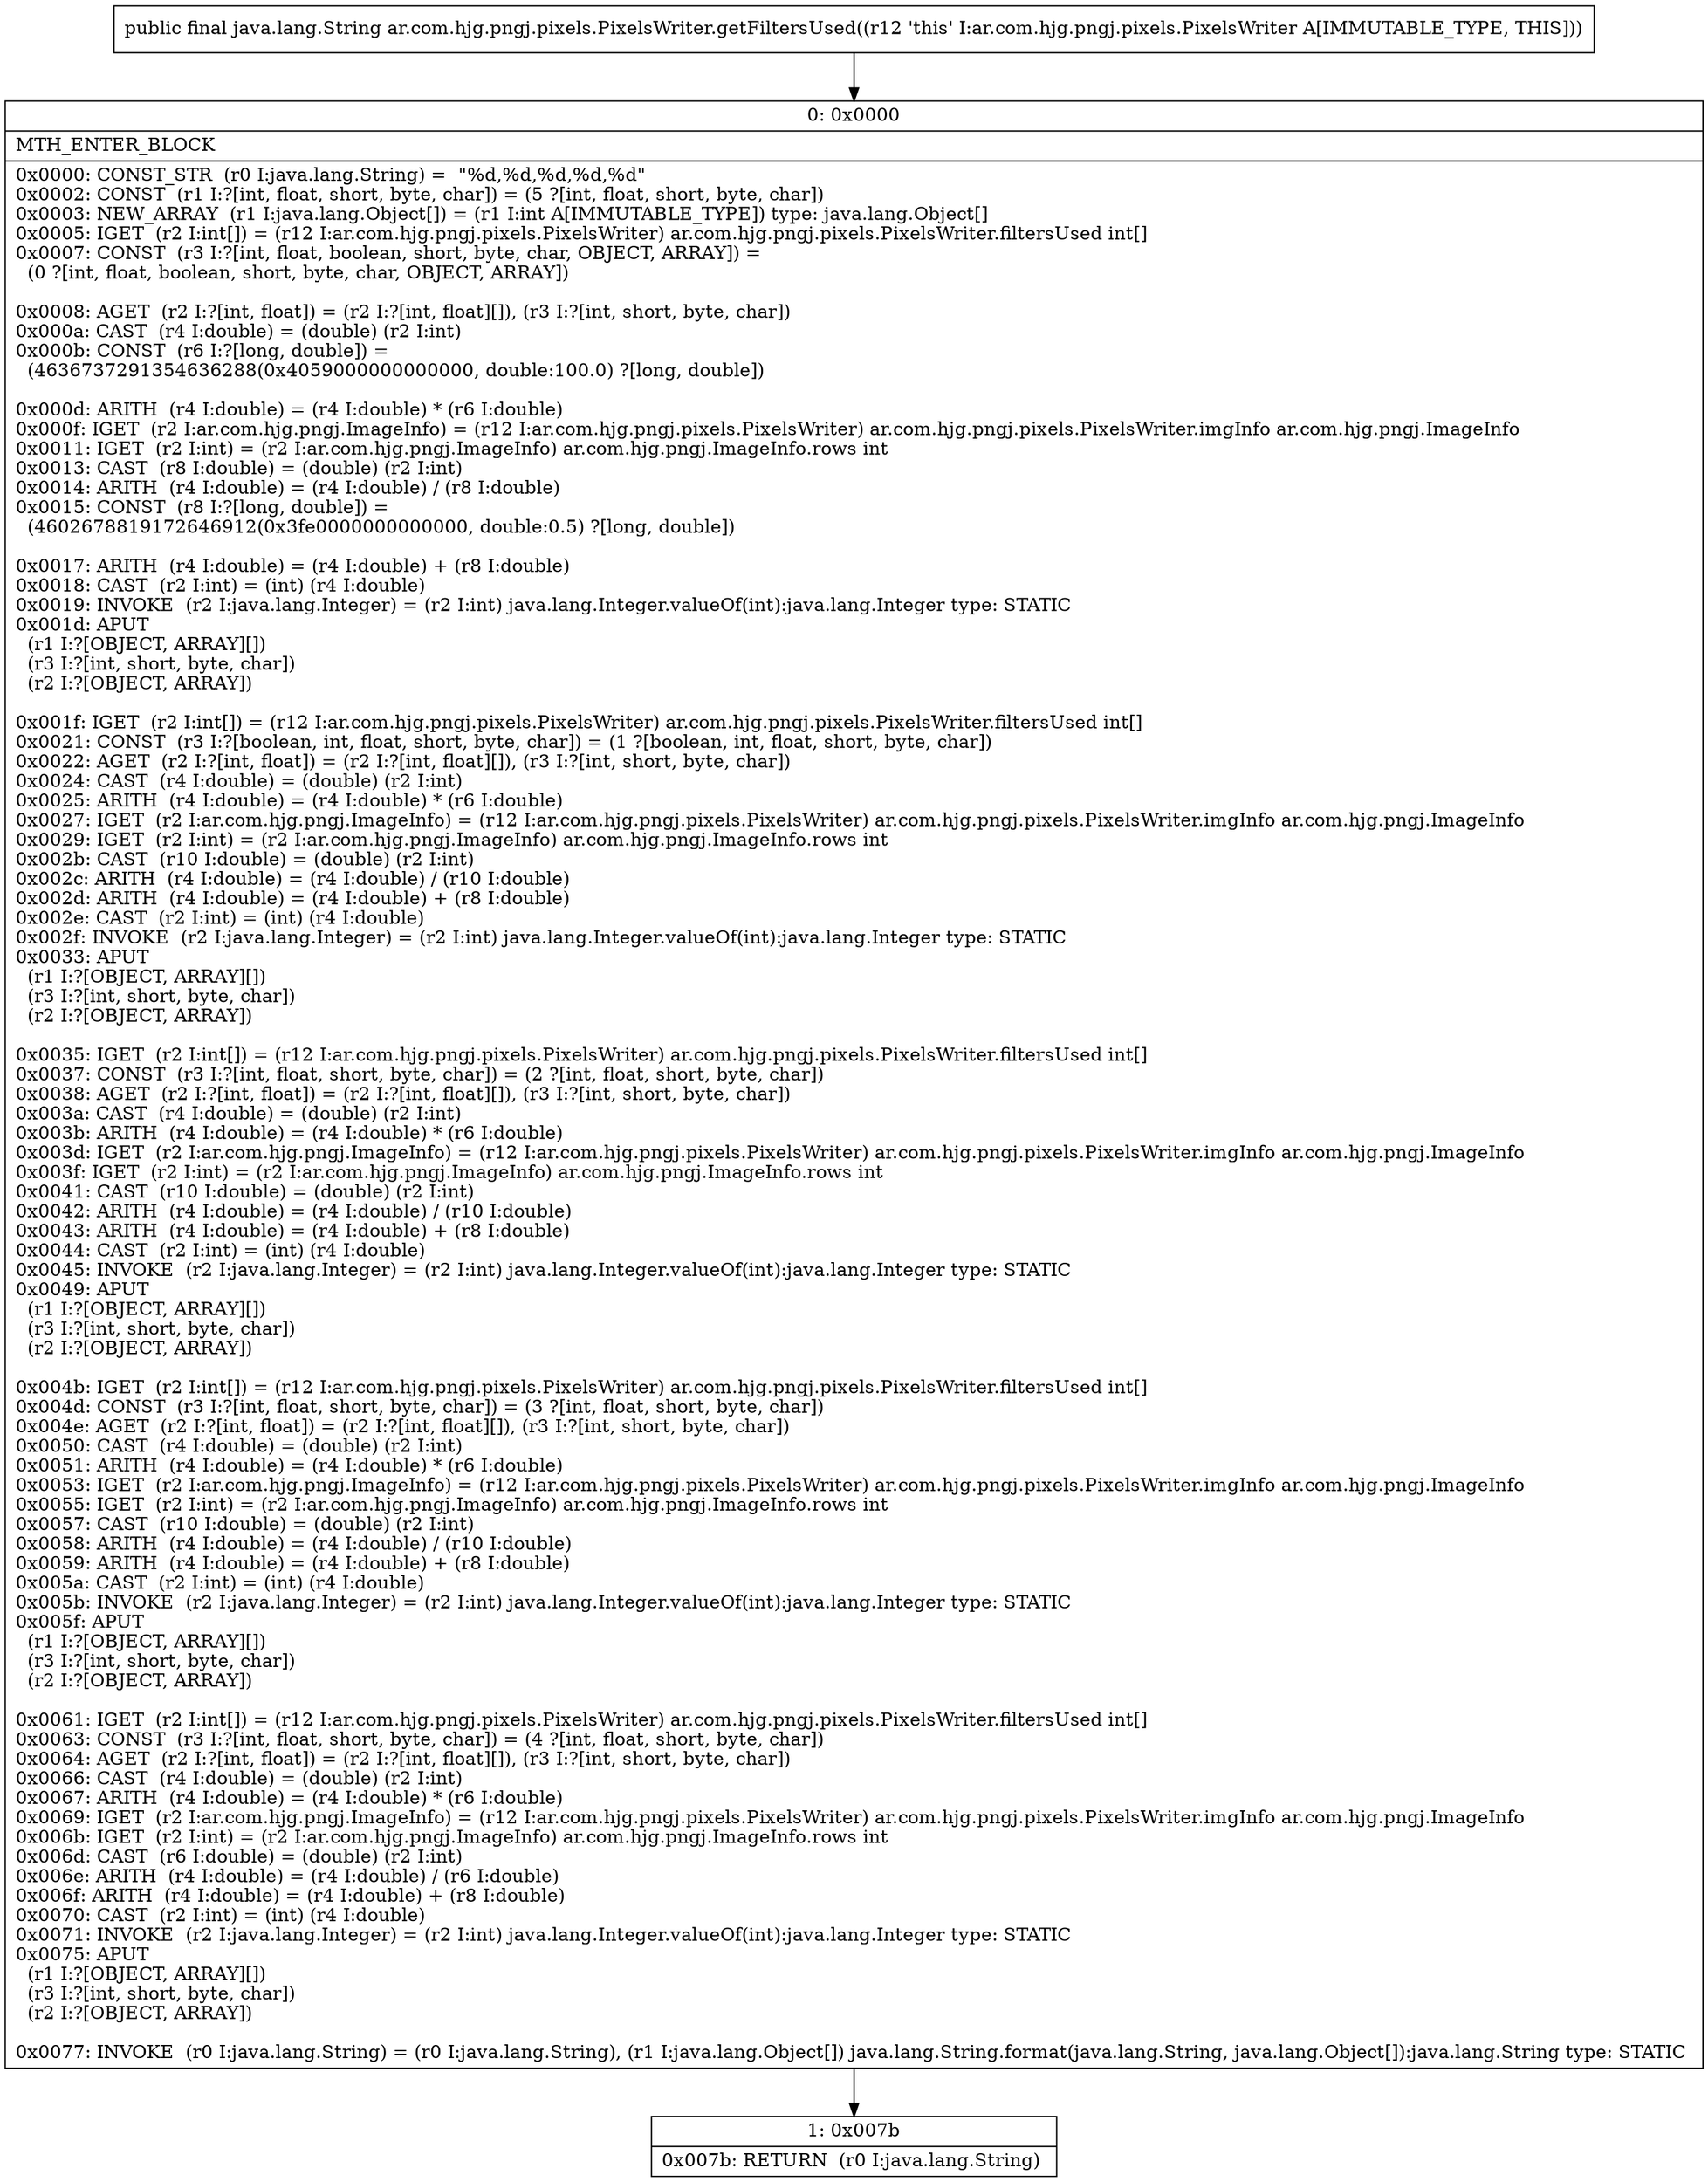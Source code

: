 digraph "CFG forar.com.hjg.pngj.pixels.PixelsWriter.getFiltersUsed()Ljava\/lang\/String;" {
Node_0 [shape=record,label="{0\:\ 0x0000|MTH_ENTER_BLOCK\l|0x0000: CONST_STR  (r0 I:java.lang.String) =  \"%d,%d,%d,%d,%d\" \l0x0002: CONST  (r1 I:?[int, float, short, byte, char]) = (5 ?[int, float, short, byte, char]) \l0x0003: NEW_ARRAY  (r1 I:java.lang.Object[]) = (r1 I:int A[IMMUTABLE_TYPE]) type: java.lang.Object[] \l0x0005: IGET  (r2 I:int[]) = (r12 I:ar.com.hjg.pngj.pixels.PixelsWriter) ar.com.hjg.pngj.pixels.PixelsWriter.filtersUsed int[] \l0x0007: CONST  (r3 I:?[int, float, boolean, short, byte, char, OBJECT, ARRAY]) = \l  (0 ?[int, float, boolean, short, byte, char, OBJECT, ARRAY])\l \l0x0008: AGET  (r2 I:?[int, float]) = (r2 I:?[int, float][]), (r3 I:?[int, short, byte, char]) \l0x000a: CAST  (r4 I:double) = (double) (r2 I:int) \l0x000b: CONST  (r6 I:?[long, double]) = \l  (4636737291354636288(0x4059000000000000, double:100.0) ?[long, double])\l \l0x000d: ARITH  (r4 I:double) = (r4 I:double) * (r6 I:double) \l0x000f: IGET  (r2 I:ar.com.hjg.pngj.ImageInfo) = (r12 I:ar.com.hjg.pngj.pixels.PixelsWriter) ar.com.hjg.pngj.pixels.PixelsWriter.imgInfo ar.com.hjg.pngj.ImageInfo \l0x0011: IGET  (r2 I:int) = (r2 I:ar.com.hjg.pngj.ImageInfo) ar.com.hjg.pngj.ImageInfo.rows int \l0x0013: CAST  (r8 I:double) = (double) (r2 I:int) \l0x0014: ARITH  (r4 I:double) = (r4 I:double) \/ (r8 I:double) \l0x0015: CONST  (r8 I:?[long, double]) = \l  (4602678819172646912(0x3fe0000000000000, double:0.5) ?[long, double])\l \l0x0017: ARITH  (r4 I:double) = (r4 I:double) + (r8 I:double) \l0x0018: CAST  (r2 I:int) = (int) (r4 I:double) \l0x0019: INVOKE  (r2 I:java.lang.Integer) = (r2 I:int) java.lang.Integer.valueOf(int):java.lang.Integer type: STATIC \l0x001d: APUT  \l  (r1 I:?[OBJECT, ARRAY][])\l  (r3 I:?[int, short, byte, char])\l  (r2 I:?[OBJECT, ARRAY])\l \l0x001f: IGET  (r2 I:int[]) = (r12 I:ar.com.hjg.pngj.pixels.PixelsWriter) ar.com.hjg.pngj.pixels.PixelsWriter.filtersUsed int[] \l0x0021: CONST  (r3 I:?[boolean, int, float, short, byte, char]) = (1 ?[boolean, int, float, short, byte, char]) \l0x0022: AGET  (r2 I:?[int, float]) = (r2 I:?[int, float][]), (r3 I:?[int, short, byte, char]) \l0x0024: CAST  (r4 I:double) = (double) (r2 I:int) \l0x0025: ARITH  (r4 I:double) = (r4 I:double) * (r6 I:double) \l0x0027: IGET  (r2 I:ar.com.hjg.pngj.ImageInfo) = (r12 I:ar.com.hjg.pngj.pixels.PixelsWriter) ar.com.hjg.pngj.pixels.PixelsWriter.imgInfo ar.com.hjg.pngj.ImageInfo \l0x0029: IGET  (r2 I:int) = (r2 I:ar.com.hjg.pngj.ImageInfo) ar.com.hjg.pngj.ImageInfo.rows int \l0x002b: CAST  (r10 I:double) = (double) (r2 I:int) \l0x002c: ARITH  (r4 I:double) = (r4 I:double) \/ (r10 I:double) \l0x002d: ARITH  (r4 I:double) = (r4 I:double) + (r8 I:double) \l0x002e: CAST  (r2 I:int) = (int) (r4 I:double) \l0x002f: INVOKE  (r2 I:java.lang.Integer) = (r2 I:int) java.lang.Integer.valueOf(int):java.lang.Integer type: STATIC \l0x0033: APUT  \l  (r1 I:?[OBJECT, ARRAY][])\l  (r3 I:?[int, short, byte, char])\l  (r2 I:?[OBJECT, ARRAY])\l \l0x0035: IGET  (r2 I:int[]) = (r12 I:ar.com.hjg.pngj.pixels.PixelsWriter) ar.com.hjg.pngj.pixels.PixelsWriter.filtersUsed int[] \l0x0037: CONST  (r3 I:?[int, float, short, byte, char]) = (2 ?[int, float, short, byte, char]) \l0x0038: AGET  (r2 I:?[int, float]) = (r2 I:?[int, float][]), (r3 I:?[int, short, byte, char]) \l0x003a: CAST  (r4 I:double) = (double) (r2 I:int) \l0x003b: ARITH  (r4 I:double) = (r4 I:double) * (r6 I:double) \l0x003d: IGET  (r2 I:ar.com.hjg.pngj.ImageInfo) = (r12 I:ar.com.hjg.pngj.pixels.PixelsWriter) ar.com.hjg.pngj.pixels.PixelsWriter.imgInfo ar.com.hjg.pngj.ImageInfo \l0x003f: IGET  (r2 I:int) = (r2 I:ar.com.hjg.pngj.ImageInfo) ar.com.hjg.pngj.ImageInfo.rows int \l0x0041: CAST  (r10 I:double) = (double) (r2 I:int) \l0x0042: ARITH  (r4 I:double) = (r4 I:double) \/ (r10 I:double) \l0x0043: ARITH  (r4 I:double) = (r4 I:double) + (r8 I:double) \l0x0044: CAST  (r2 I:int) = (int) (r4 I:double) \l0x0045: INVOKE  (r2 I:java.lang.Integer) = (r2 I:int) java.lang.Integer.valueOf(int):java.lang.Integer type: STATIC \l0x0049: APUT  \l  (r1 I:?[OBJECT, ARRAY][])\l  (r3 I:?[int, short, byte, char])\l  (r2 I:?[OBJECT, ARRAY])\l \l0x004b: IGET  (r2 I:int[]) = (r12 I:ar.com.hjg.pngj.pixels.PixelsWriter) ar.com.hjg.pngj.pixels.PixelsWriter.filtersUsed int[] \l0x004d: CONST  (r3 I:?[int, float, short, byte, char]) = (3 ?[int, float, short, byte, char]) \l0x004e: AGET  (r2 I:?[int, float]) = (r2 I:?[int, float][]), (r3 I:?[int, short, byte, char]) \l0x0050: CAST  (r4 I:double) = (double) (r2 I:int) \l0x0051: ARITH  (r4 I:double) = (r4 I:double) * (r6 I:double) \l0x0053: IGET  (r2 I:ar.com.hjg.pngj.ImageInfo) = (r12 I:ar.com.hjg.pngj.pixels.PixelsWriter) ar.com.hjg.pngj.pixels.PixelsWriter.imgInfo ar.com.hjg.pngj.ImageInfo \l0x0055: IGET  (r2 I:int) = (r2 I:ar.com.hjg.pngj.ImageInfo) ar.com.hjg.pngj.ImageInfo.rows int \l0x0057: CAST  (r10 I:double) = (double) (r2 I:int) \l0x0058: ARITH  (r4 I:double) = (r4 I:double) \/ (r10 I:double) \l0x0059: ARITH  (r4 I:double) = (r4 I:double) + (r8 I:double) \l0x005a: CAST  (r2 I:int) = (int) (r4 I:double) \l0x005b: INVOKE  (r2 I:java.lang.Integer) = (r2 I:int) java.lang.Integer.valueOf(int):java.lang.Integer type: STATIC \l0x005f: APUT  \l  (r1 I:?[OBJECT, ARRAY][])\l  (r3 I:?[int, short, byte, char])\l  (r2 I:?[OBJECT, ARRAY])\l \l0x0061: IGET  (r2 I:int[]) = (r12 I:ar.com.hjg.pngj.pixels.PixelsWriter) ar.com.hjg.pngj.pixels.PixelsWriter.filtersUsed int[] \l0x0063: CONST  (r3 I:?[int, float, short, byte, char]) = (4 ?[int, float, short, byte, char]) \l0x0064: AGET  (r2 I:?[int, float]) = (r2 I:?[int, float][]), (r3 I:?[int, short, byte, char]) \l0x0066: CAST  (r4 I:double) = (double) (r2 I:int) \l0x0067: ARITH  (r4 I:double) = (r4 I:double) * (r6 I:double) \l0x0069: IGET  (r2 I:ar.com.hjg.pngj.ImageInfo) = (r12 I:ar.com.hjg.pngj.pixels.PixelsWriter) ar.com.hjg.pngj.pixels.PixelsWriter.imgInfo ar.com.hjg.pngj.ImageInfo \l0x006b: IGET  (r2 I:int) = (r2 I:ar.com.hjg.pngj.ImageInfo) ar.com.hjg.pngj.ImageInfo.rows int \l0x006d: CAST  (r6 I:double) = (double) (r2 I:int) \l0x006e: ARITH  (r4 I:double) = (r4 I:double) \/ (r6 I:double) \l0x006f: ARITH  (r4 I:double) = (r4 I:double) + (r8 I:double) \l0x0070: CAST  (r2 I:int) = (int) (r4 I:double) \l0x0071: INVOKE  (r2 I:java.lang.Integer) = (r2 I:int) java.lang.Integer.valueOf(int):java.lang.Integer type: STATIC \l0x0075: APUT  \l  (r1 I:?[OBJECT, ARRAY][])\l  (r3 I:?[int, short, byte, char])\l  (r2 I:?[OBJECT, ARRAY])\l \l0x0077: INVOKE  (r0 I:java.lang.String) = (r0 I:java.lang.String), (r1 I:java.lang.Object[]) java.lang.String.format(java.lang.String, java.lang.Object[]):java.lang.String type: STATIC \l}"];
Node_1 [shape=record,label="{1\:\ 0x007b|0x007b: RETURN  (r0 I:java.lang.String) \l}"];
MethodNode[shape=record,label="{public final java.lang.String ar.com.hjg.pngj.pixels.PixelsWriter.getFiltersUsed((r12 'this' I:ar.com.hjg.pngj.pixels.PixelsWriter A[IMMUTABLE_TYPE, THIS])) }"];
MethodNode -> Node_0;
Node_0 -> Node_1;
}

